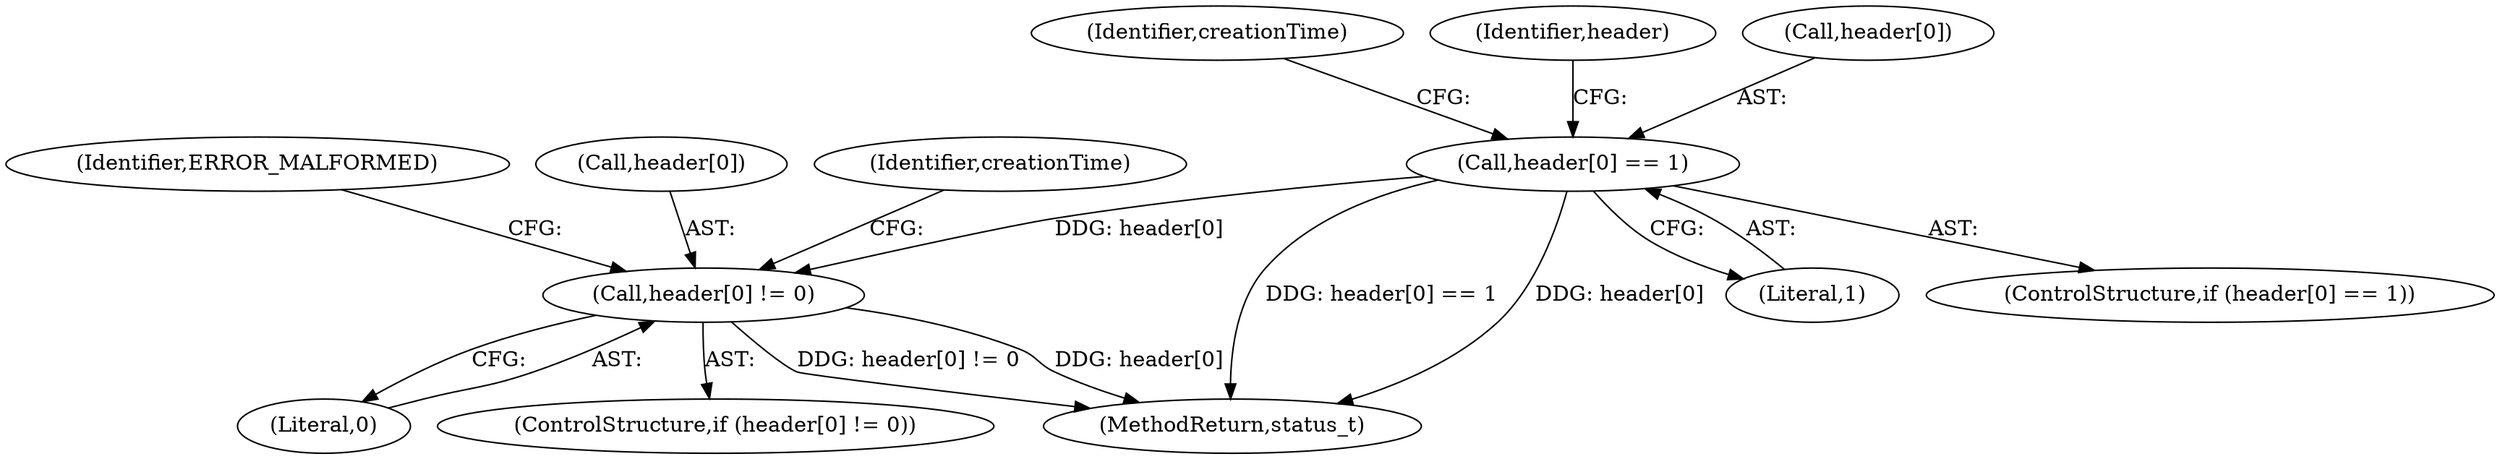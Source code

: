 digraph "0_Android_f4a88c8ed4f8186b3d6e2852993e063fc33ff231@array" {
"1002407" [label="(Call,header[0] != 0)"];
"1002370" [label="(Call,header[0] == 1)"];
"1002377" [label="(Identifier,creationTime)"];
"1002414" [label="(Identifier,ERROR_MALFORMED)"];
"1002407" [label="(Call,header[0] != 0)"];
"1002409" [label="(Identifier,header)"];
"1002411" [label="(Literal,0)"];
"1002374" [label="(Literal,1)"];
"1002370" [label="(Call,header[0] == 1)"];
"1002371" [label="(Call,header[0])"];
"1002406" [label="(ControlStructure,if (header[0] != 0))"];
"1002408" [label="(Call,header[0])"];
"1002911" [label="(MethodReturn,status_t)"];
"1002369" [label="(ControlStructure,if (header[0] == 1))"];
"1002418" [label="(Identifier,creationTime)"];
"1002407" -> "1002406"  [label="AST: "];
"1002407" -> "1002411"  [label="CFG: "];
"1002408" -> "1002407"  [label="AST: "];
"1002411" -> "1002407"  [label="AST: "];
"1002414" -> "1002407"  [label="CFG: "];
"1002418" -> "1002407"  [label="CFG: "];
"1002407" -> "1002911"  [label="DDG: header[0] != 0"];
"1002407" -> "1002911"  [label="DDG: header[0]"];
"1002370" -> "1002407"  [label="DDG: header[0]"];
"1002370" -> "1002369"  [label="AST: "];
"1002370" -> "1002374"  [label="CFG: "];
"1002371" -> "1002370"  [label="AST: "];
"1002374" -> "1002370"  [label="AST: "];
"1002377" -> "1002370"  [label="CFG: "];
"1002409" -> "1002370"  [label="CFG: "];
"1002370" -> "1002911"  [label="DDG: header[0] == 1"];
"1002370" -> "1002911"  [label="DDG: header[0]"];
}
